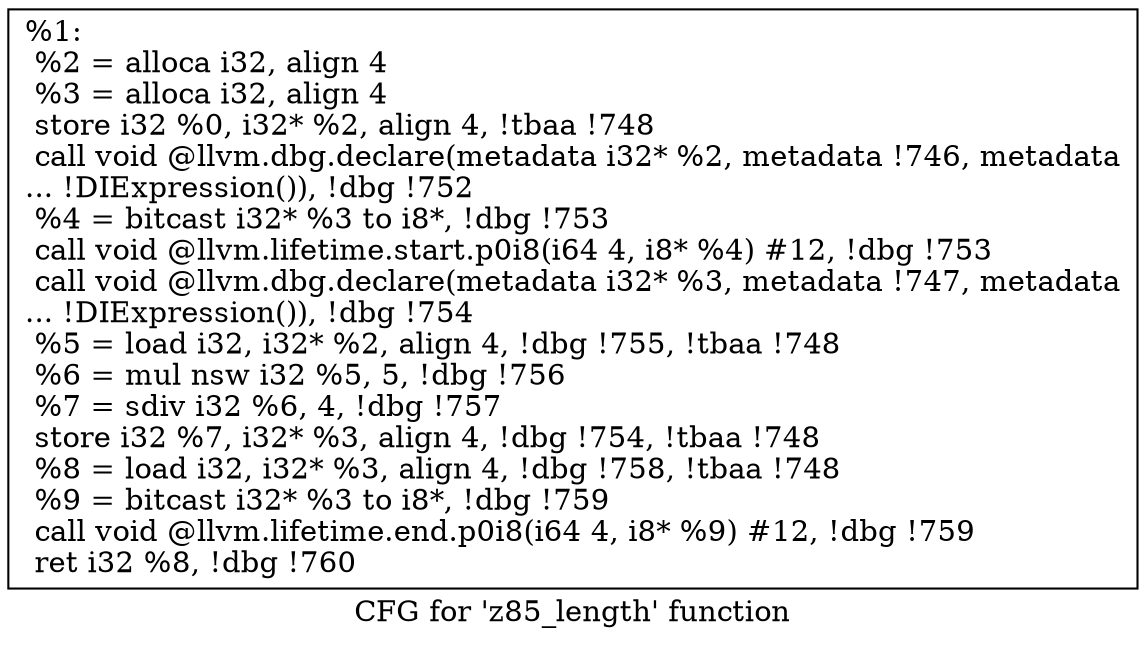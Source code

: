 digraph "CFG for 'z85_length' function" {
	label="CFG for 'z85_length' function";

	Node0xd8e090 [shape=record,label="{%1:\l  %2 = alloca i32, align 4\l  %3 = alloca i32, align 4\l  store i32 %0, i32* %2, align 4, !tbaa !748\l  call void @llvm.dbg.declare(metadata i32* %2, metadata !746, metadata\l... !DIExpression()), !dbg !752\l  %4 = bitcast i32* %3 to i8*, !dbg !753\l  call void @llvm.lifetime.start.p0i8(i64 4, i8* %4) #12, !dbg !753\l  call void @llvm.dbg.declare(metadata i32* %3, metadata !747, metadata\l... !DIExpression()), !dbg !754\l  %5 = load i32, i32* %2, align 4, !dbg !755, !tbaa !748\l  %6 = mul nsw i32 %5, 5, !dbg !756\l  %7 = sdiv i32 %6, 4, !dbg !757\l  store i32 %7, i32* %3, align 4, !dbg !754, !tbaa !748\l  %8 = load i32, i32* %3, align 4, !dbg !758, !tbaa !748\l  %9 = bitcast i32* %3 to i8*, !dbg !759\l  call void @llvm.lifetime.end.p0i8(i64 4, i8* %9) #12, !dbg !759\l  ret i32 %8, !dbg !760\l}"];
}
